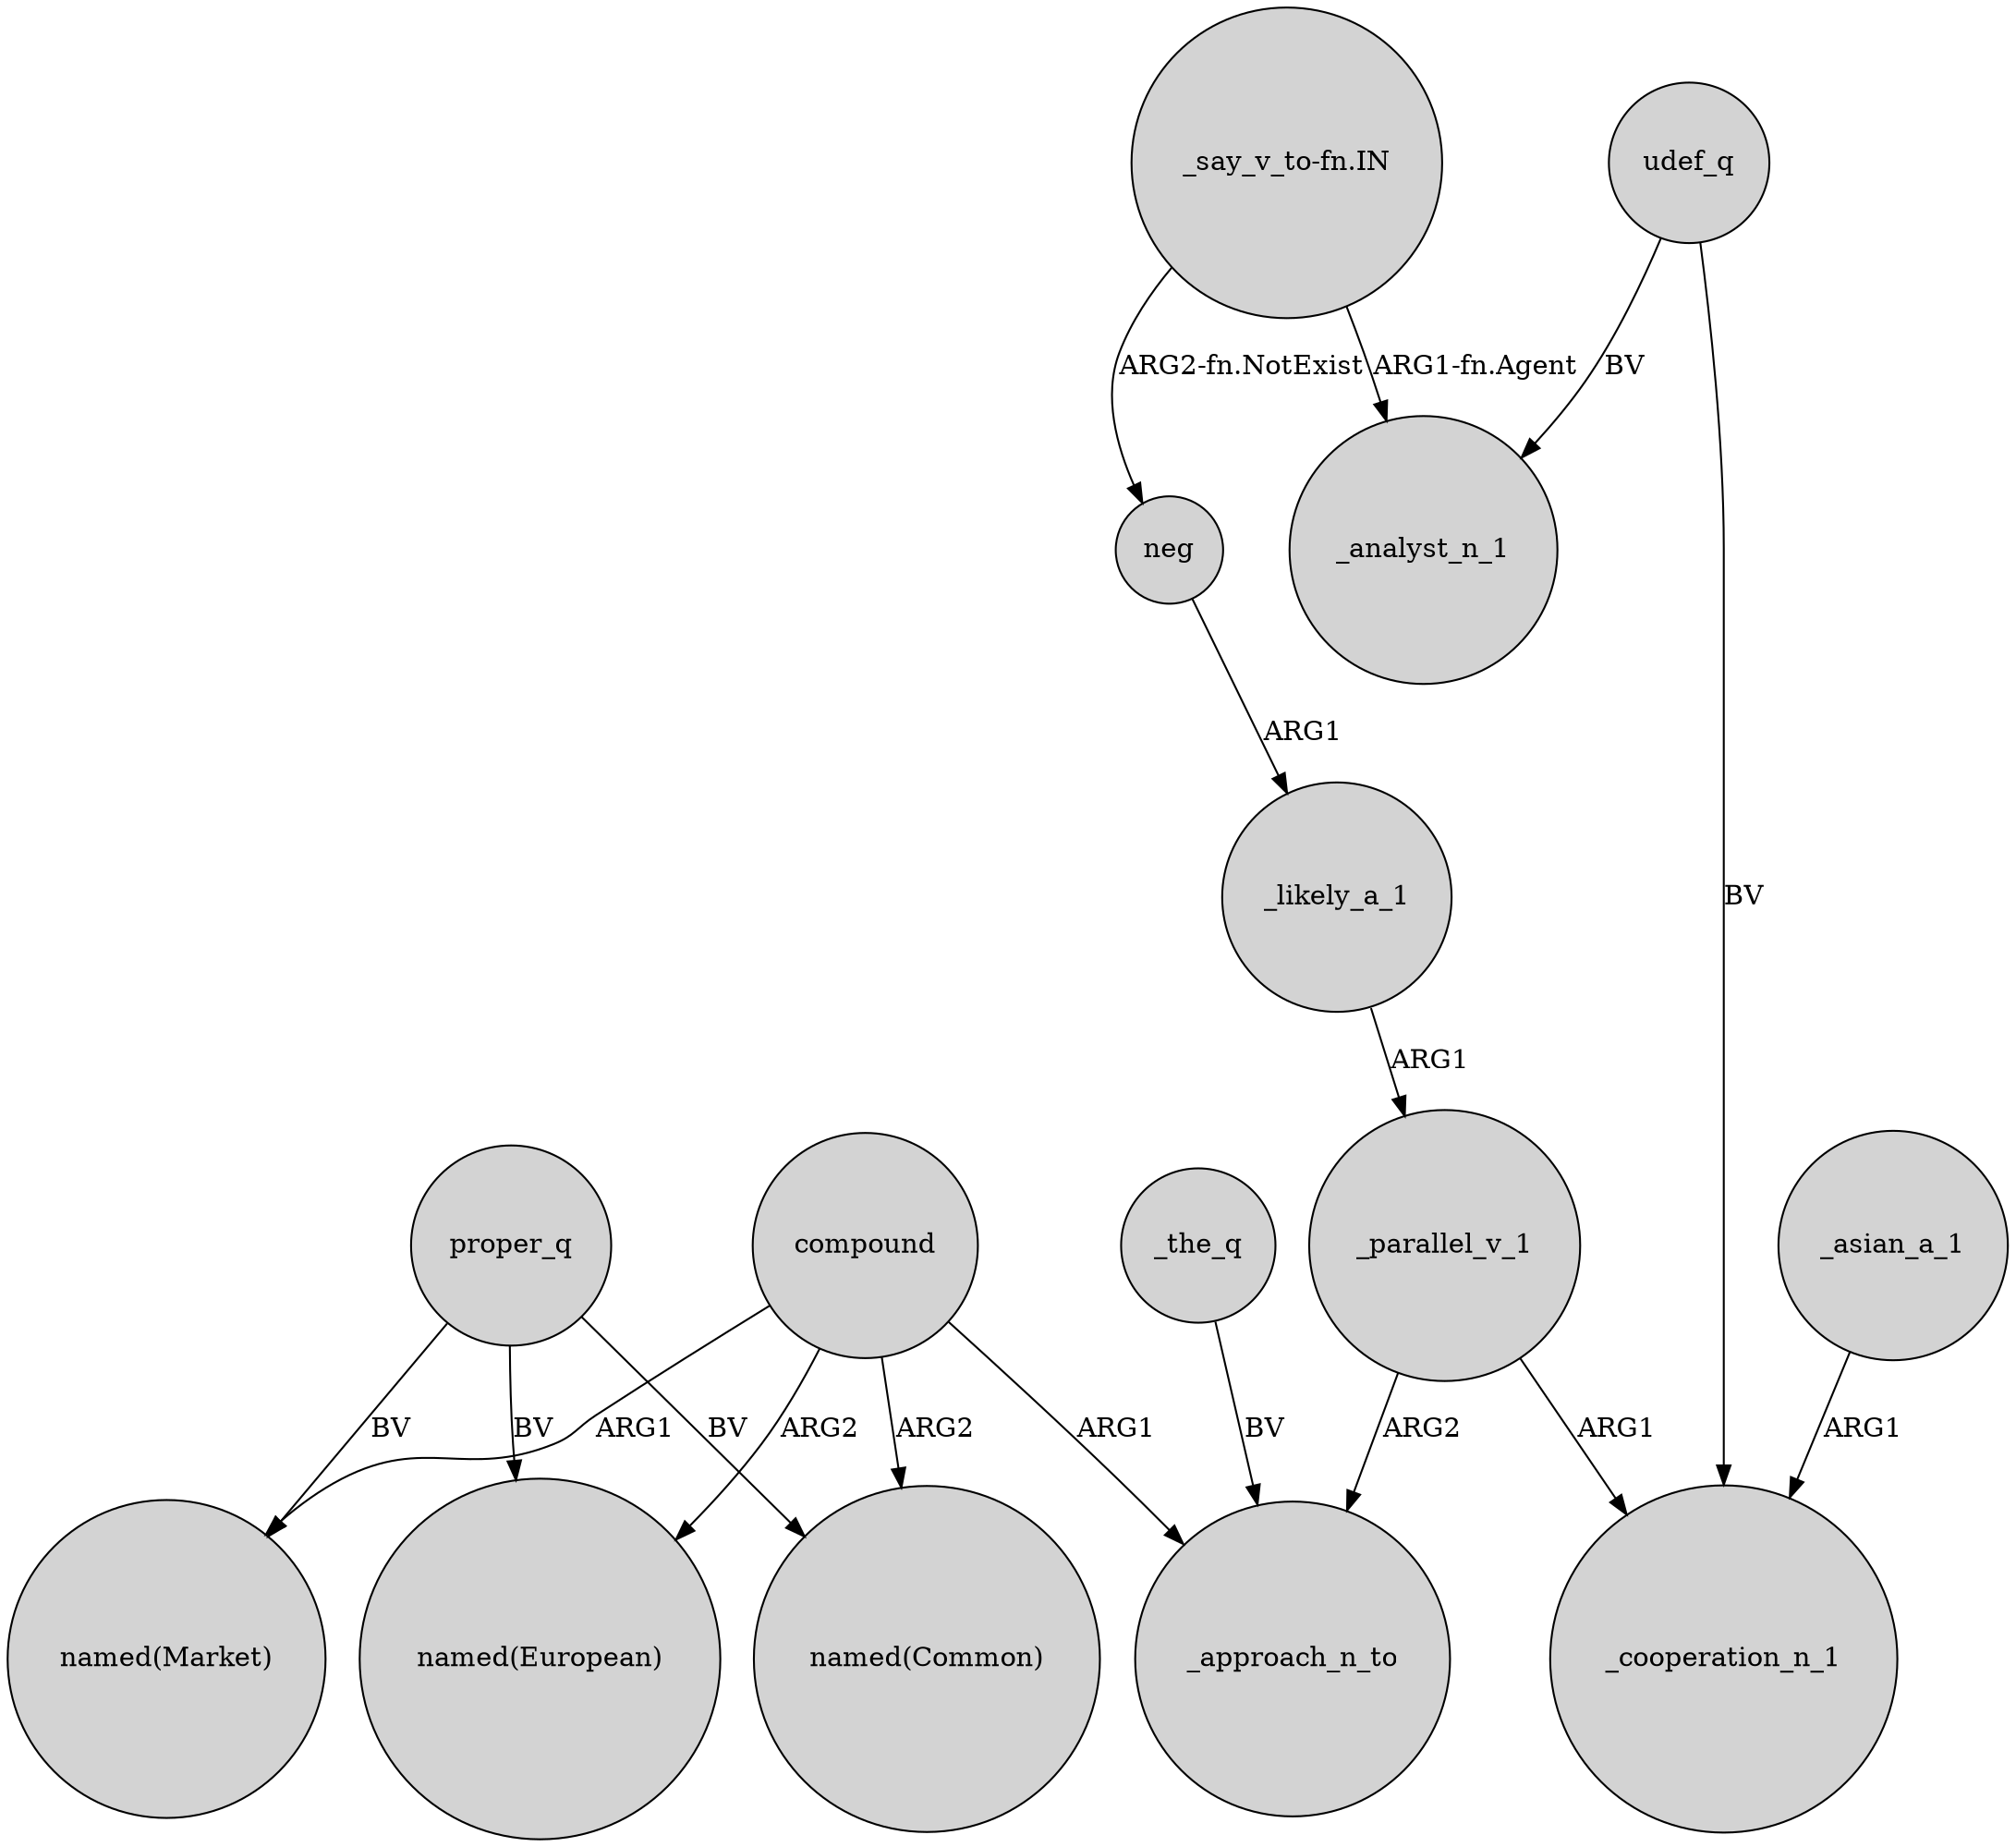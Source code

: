 digraph {
	node [shape=circle style=filled]
	neg -> _likely_a_1 [label=ARG1]
	compound -> "named(Common)" [label=ARG2]
	_likely_a_1 -> _parallel_v_1 [label=ARG1]
	_parallel_v_1 -> _approach_n_to [label=ARG2]
	"_say_v_to-fn.IN" -> _analyst_n_1 [label="ARG1-fn.Agent"]
	_parallel_v_1 -> _cooperation_n_1 [label=ARG1]
	proper_q -> "named(Market)" [label=BV]
	compound -> "named(European)" [label=ARG2]
	proper_q -> "named(European)" [label=BV]
	_the_q -> _approach_n_to [label=BV]
	compound -> "named(Market)" [label=ARG1]
	proper_q -> "named(Common)" [label=BV]
	"_say_v_to-fn.IN" -> neg [label="ARG2-fn.NotExist"]
	udef_q -> _analyst_n_1 [label=BV]
	_asian_a_1 -> _cooperation_n_1 [label=ARG1]
	udef_q -> _cooperation_n_1 [label=BV]
	compound -> _approach_n_to [label=ARG1]
}
